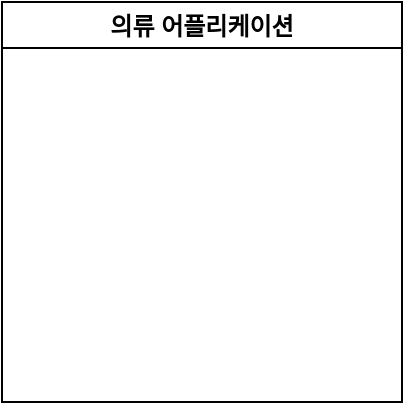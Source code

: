 <mxfile version="17.4.4" type="github">
  <diagram id="knMXWCGG6_-gHdy01Hyh" name="Page-1">
    <mxGraphModel dx="976" dy="619" grid="1" gridSize="10" guides="1" tooltips="1" connect="1" arrows="1" fold="1" page="1" pageScale="1" pageWidth="827" pageHeight="1169" math="0" shadow="0">
      <root>
        <mxCell id="0" />
        <mxCell id="1" parent="0" />
        <mxCell id="GIMM10E1bogJqhe_hlqj-3" value="의류 어플리케이션" style="swimlane;" vertex="1" parent="1">
          <mxGeometry x="310" y="230" width="200" height="200" as="geometry" />
        </mxCell>
      </root>
    </mxGraphModel>
  </diagram>
</mxfile>
